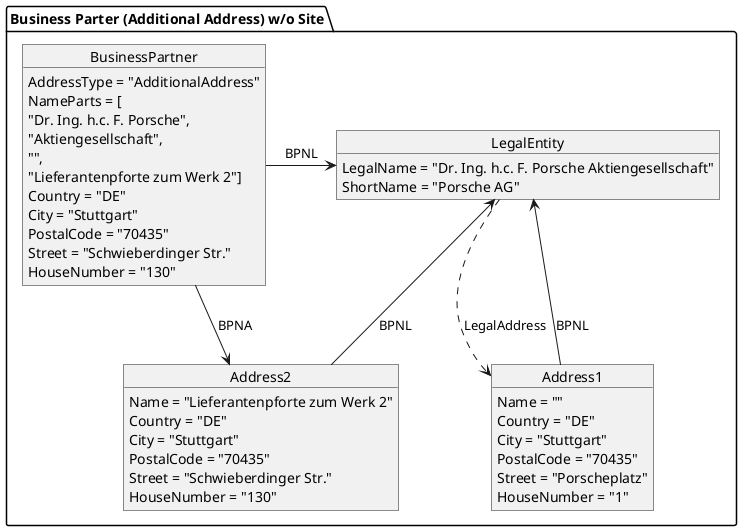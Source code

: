 @startuml additional-address-without-site

package "Business Parter (Additional Address) w/o Site" {
  object LegalEntity {
    LegalName = "Dr. Ing. h.c. F. Porsche Aktiengesellschaft"
    ShortName = "Porsche AG"
  }

  object Address1 {
    Name = ""
    Country = "DE"
    City = "Stuttgart"
    PostalCode = "70435"
    Street = "Porscheplatz"
    HouseNumber = "1"
  }

  object Address2 {
    Name = "Lieferantenpforte zum Werk 2"
    Country = "DE"
    City = "Stuttgart"
    PostalCode = "70435"
    Street = "Schwieberdinger Str."
    HouseNumber = "130"
  }

  object BusinessPartner {
    AddressType = "AdditionalAddress"
    NameParts = [
      "Dr. Ing. h.c. F. Porsche", 
      "Aktiengesellschaft", 
      "", 
      "Lieferantenpforte zum Werk 2"]
    Country = "DE"
    City = "Stuttgart"
    PostalCode = "70435"
    Street = "Schwieberdinger Str."
    HouseNumber = "130"
  }

  BusinessPartner -r-> LegalEntity : BPNL
  BusinessPartner -r-> Address2 : BPNA
  LegalEntity .d.> Address1 : LegalAddress
  Address1 -u-> LegalEntity : BPNL
  Address2 -u-> LegalEntity : BPNL
}

@enduml

